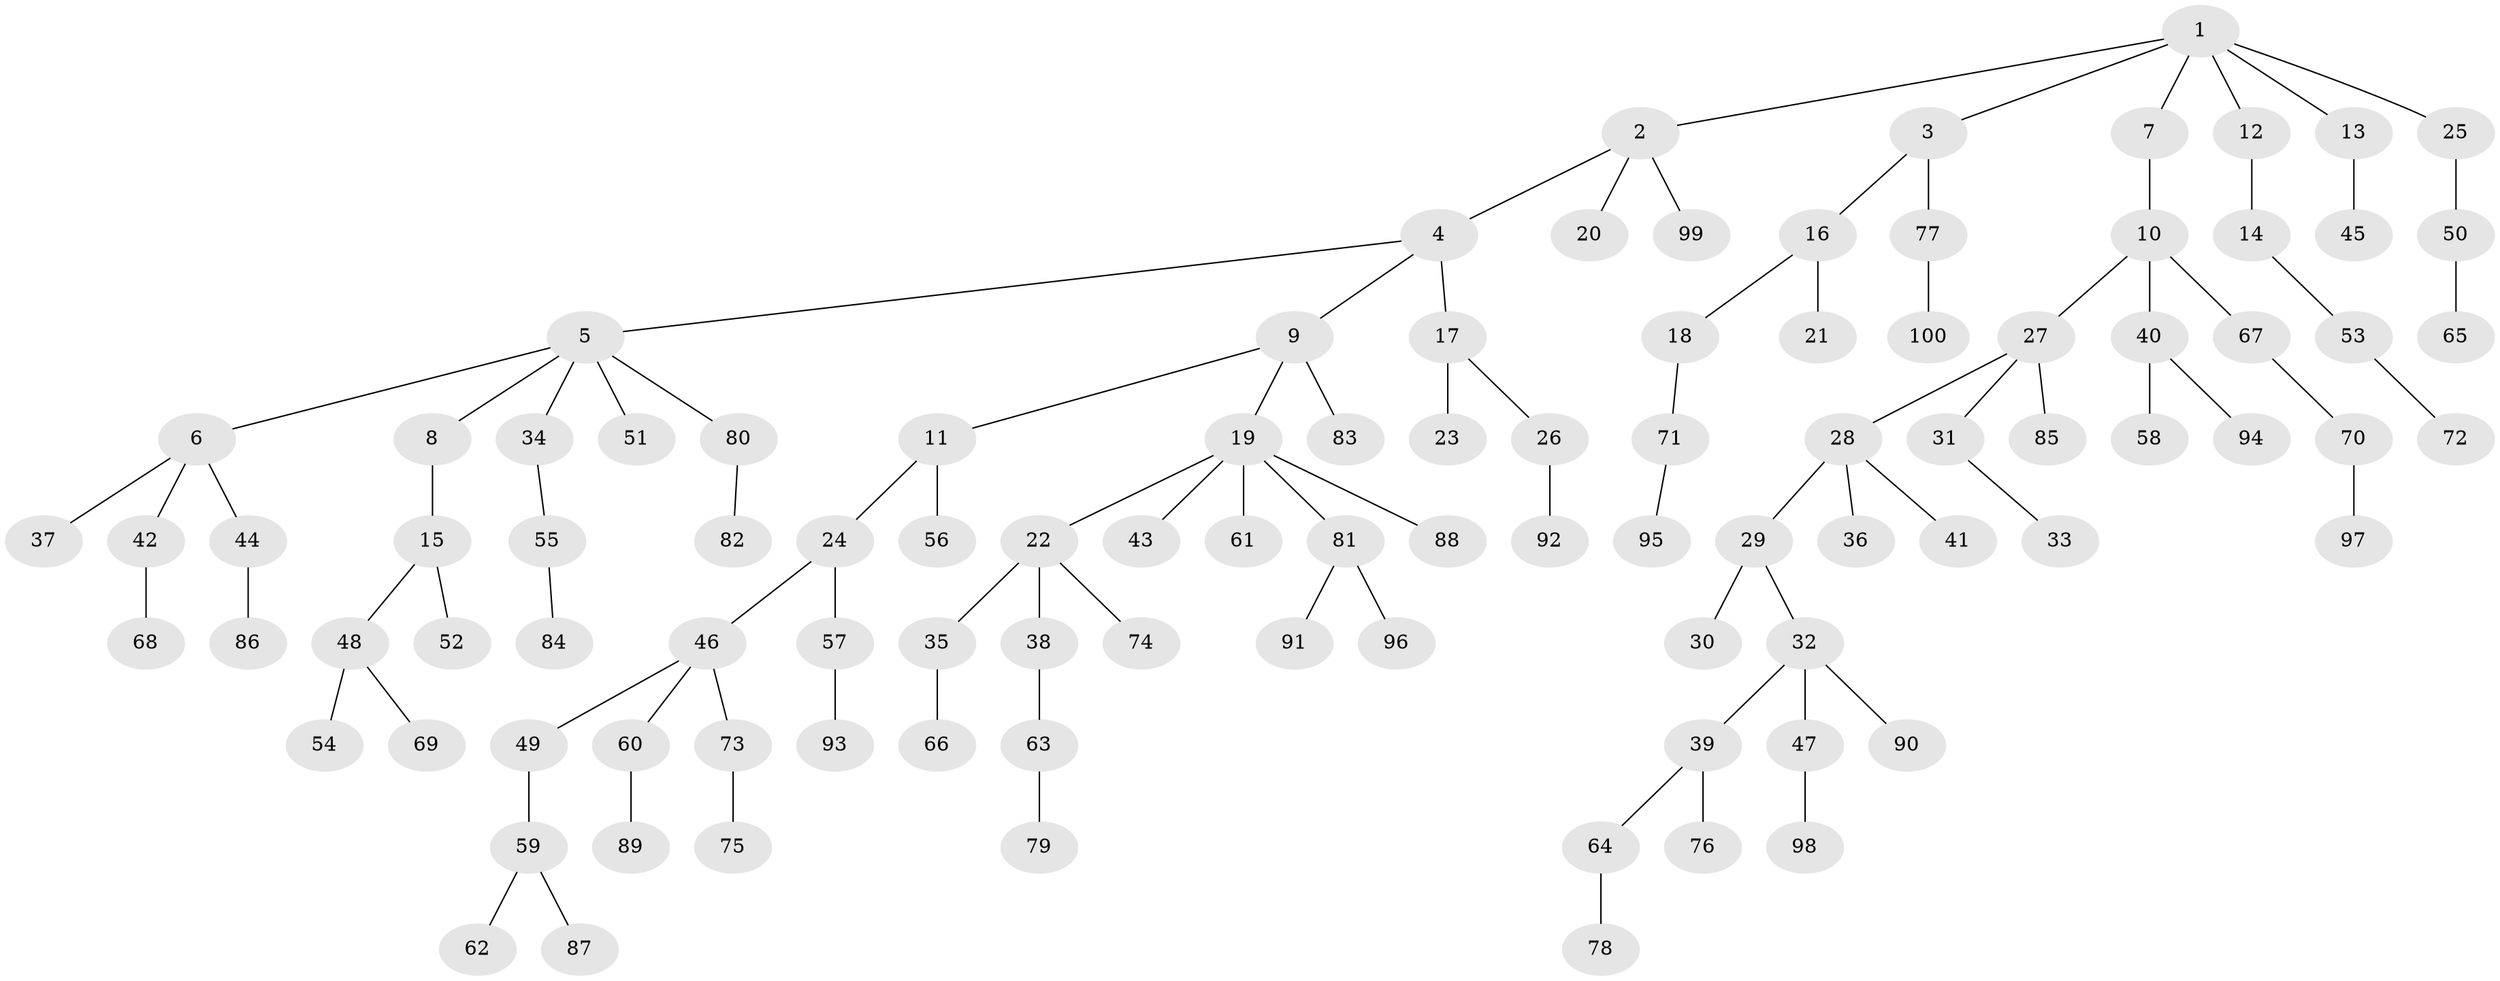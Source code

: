 // Generated by graph-tools (version 1.1) at 2025/52/03/09/25 04:52:27]
// undirected, 100 vertices, 99 edges
graph export_dot {
graph [start="1"]
  node [color=gray90,style=filled];
  1;
  2;
  3;
  4;
  5;
  6;
  7;
  8;
  9;
  10;
  11;
  12;
  13;
  14;
  15;
  16;
  17;
  18;
  19;
  20;
  21;
  22;
  23;
  24;
  25;
  26;
  27;
  28;
  29;
  30;
  31;
  32;
  33;
  34;
  35;
  36;
  37;
  38;
  39;
  40;
  41;
  42;
  43;
  44;
  45;
  46;
  47;
  48;
  49;
  50;
  51;
  52;
  53;
  54;
  55;
  56;
  57;
  58;
  59;
  60;
  61;
  62;
  63;
  64;
  65;
  66;
  67;
  68;
  69;
  70;
  71;
  72;
  73;
  74;
  75;
  76;
  77;
  78;
  79;
  80;
  81;
  82;
  83;
  84;
  85;
  86;
  87;
  88;
  89;
  90;
  91;
  92;
  93;
  94;
  95;
  96;
  97;
  98;
  99;
  100;
  1 -- 2;
  1 -- 3;
  1 -- 7;
  1 -- 12;
  1 -- 13;
  1 -- 25;
  2 -- 4;
  2 -- 20;
  2 -- 99;
  3 -- 16;
  3 -- 77;
  4 -- 5;
  4 -- 9;
  4 -- 17;
  5 -- 6;
  5 -- 8;
  5 -- 34;
  5 -- 51;
  5 -- 80;
  6 -- 37;
  6 -- 42;
  6 -- 44;
  7 -- 10;
  8 -- 15;
  9 -- 11;
  9 -- 19;
  9 -- 83;
  10 -- 27;
  10 -- 40;
  10 -- 67;
  11 -- 24;
  11 -- 56;
  12 -- 14;
  13 -- 45;
  14 -- 53;
  15 -- 48;
  15 -- 52;
  16 -- 18;
  16 -- 21;
  17 -- 23;
  17 -- 26;
  18 -- 71;
  19 -- 22;
  19 -- 43;
  19 -- 61;
  19 -- 81;
  19 -- 88;
  22 -- 35;
  22 -- 38;
  22 -- 74;
  24 -- 46;
  24 -- 57;
  25 -- 50;
  26 -- 92;
  27 -- 28;
  27 -- 31;
  27 -- 85;
  28 -- 29;
  28 -- 36;
  28 -- 41;
  29 -- 30;
  29 -- 32;
  31 -- 33;
  32 -- 39;
  32 -- 47;
  32 -- 90;
  34 -- 55;
  35 -- 66;
  38 -- 63;
  39 -- 64;
  39 -- 76;
  40 -- 58;
  40 -- 94;
  42 -- 68;
  44 -- 86;
  46 -- 49;
  46 -- 60;
  46 -- 73;
  47 -- 98;
  48 -- 54;
  48 -- 69;
  49 -- 59;
  50 -- 65;
  53 -- 72;
  55 -- 84;
  57 -- 93;
  59 -- 62;
  59 -- 87;
  60 -- 89;
  63 -- 79;
  64 -- 78;
  67 -- 70;
  70 -- 97;
  71 -- 95;
  73 -- 75;
  77 -- 100;
  80 -- 82;
  81 -- 91;
  81 -- 96;
}
